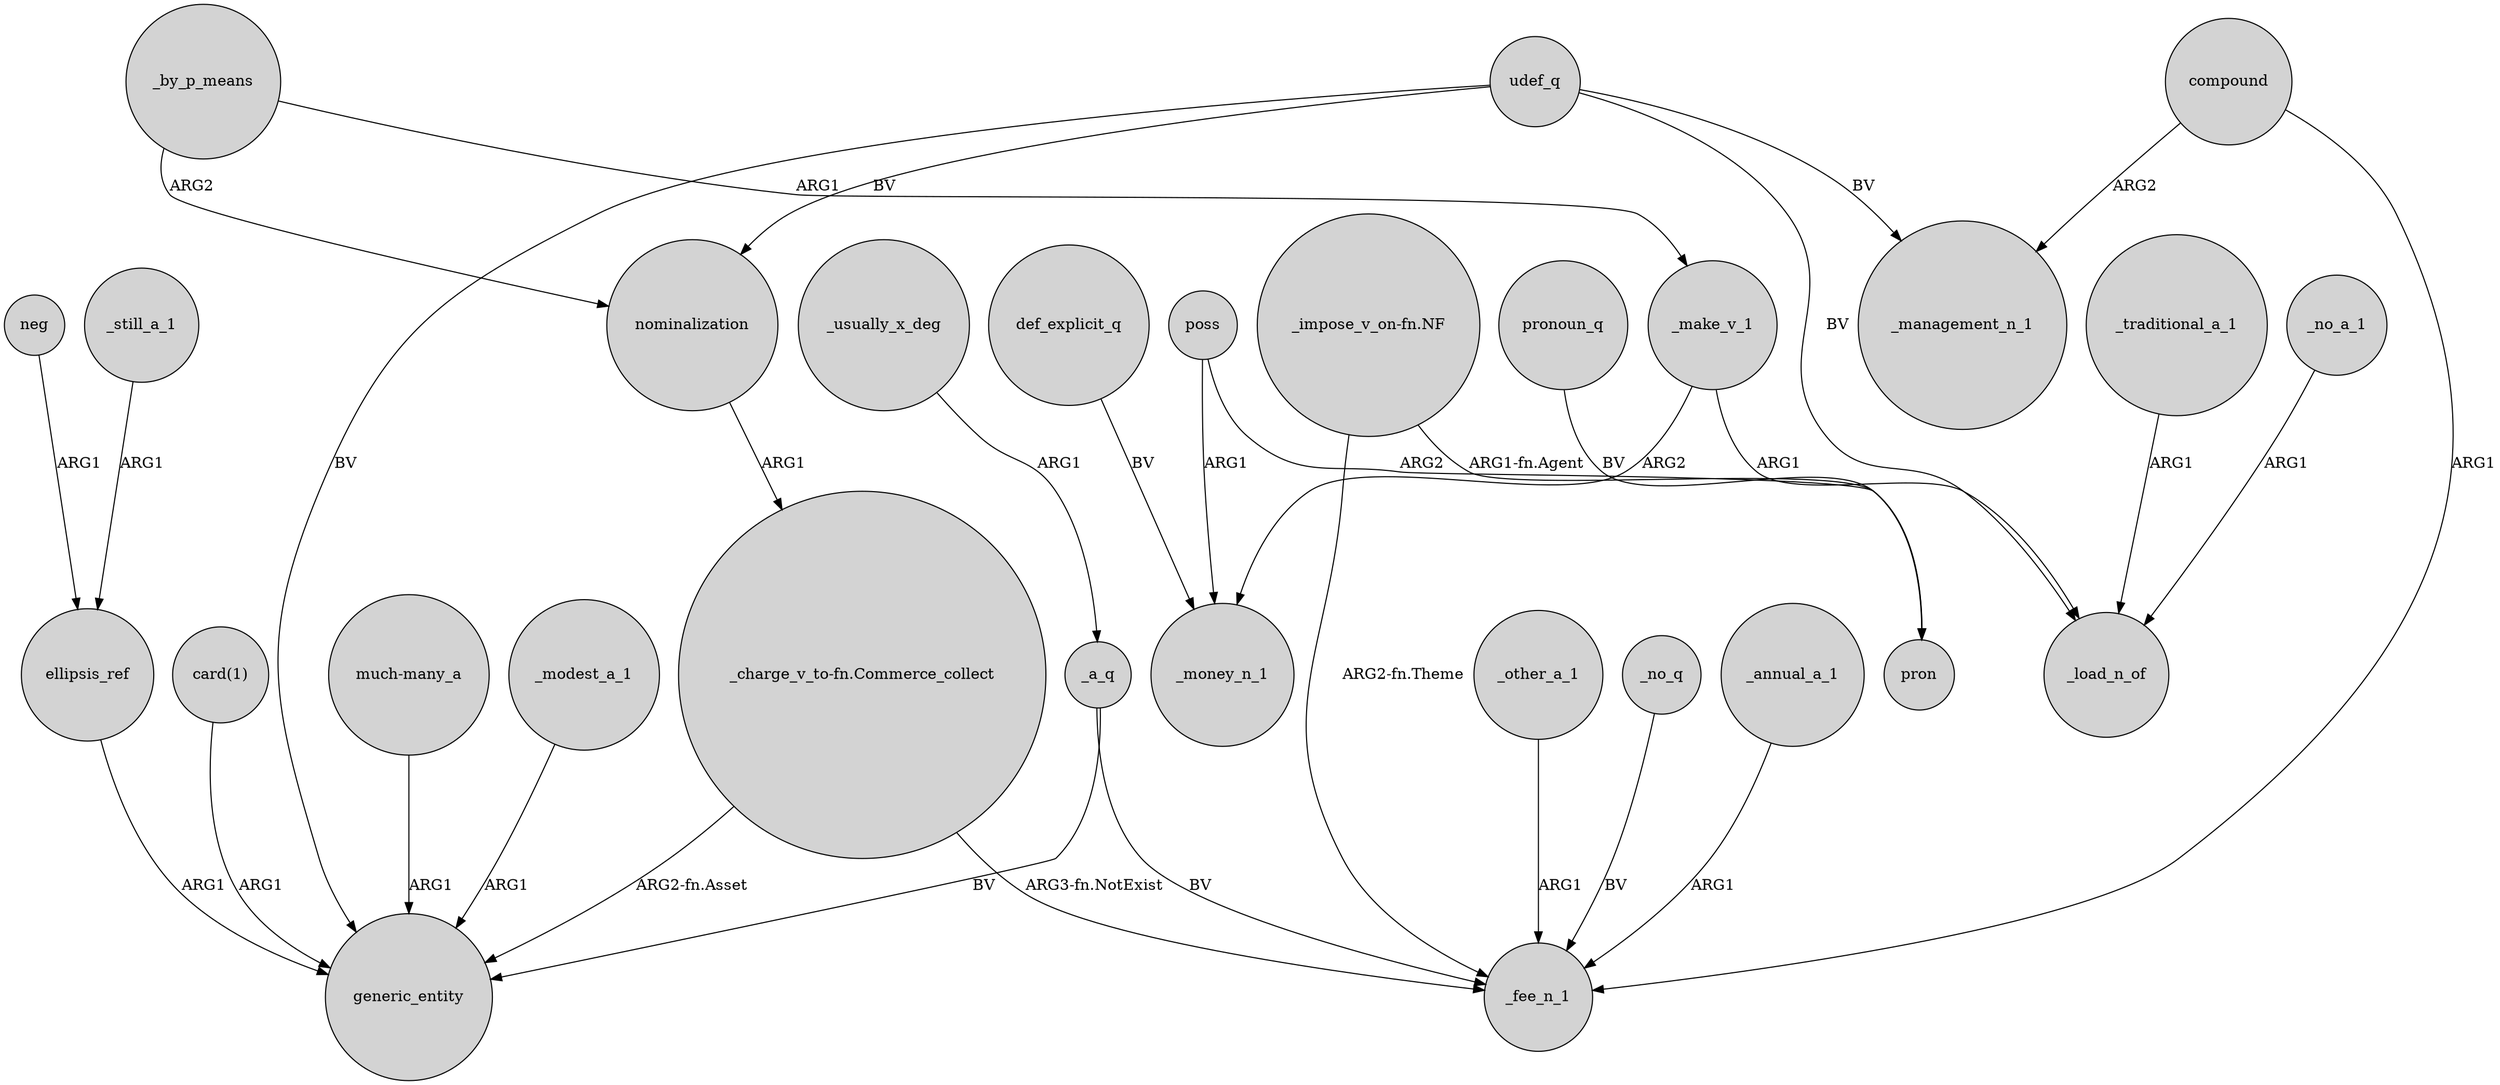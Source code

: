 digraph {
	node [shape=circle style=filled]
	_still_a_1 -> ellipsis_ref [label=ARG1]
	_by_p_means -> nominalization [label=ARG2]
	udef_q -> generic_entity [label=BV]
	poss -> pron [label=ARG2]
	"much-many_a" -> generic_entity [label=ARG1]
	_modest_a_1 -> generic_entity [label=ARG1]
	"_impose_v_on-fn.NF" -> _fee_n_1 [label="ARG2-fn.Theme"]
	_a_q -> generic_entity [label=BV]
	compound -> _management_n_1 [label=ARG2]
	udef_q -> _management_n_1 [label=BV]
	udef_q -> _load_n_of [label=BV]
	"_impose_v_on-fn.NF" -> pron [label="ARG1-fn.Agent"]
	neg -> ellipsis_ref [label=ARG1]
	pronoun_q -> pron [label=BV]
	"_charge_v_to-fn.Commerce_collect" -> generic_entity [label="ARG2-fn.Asset"]
	_make_v_1 -> _load_n_of [label=ARG1]
	_other_a_1 -> _fee_n_1 [label=ARG1]
	nominalization -> "_charge_v_to-fn.Commerce_collect" [label=ARG1]
	_usually_x_deg -> _a_q [label=ARG1]
	poss -> _money_n_1 [label=ARG1]
	udef_q -> nominalization [label=BV]
	_traditional_a_1 -> _load_n_of [label=ARG1]
	_no_a_1 -> _load_n_of [label=ARG1]
	_make_v_1 -> _money_n_1 [label=ARG2]
	_by_p_means -> _make_v_1 [label=ARG1]
	"card(1)" -> generic_entity [label=ARG1]
	_no_q -> _fee_n_1 [label=BV]
	ellipsis_ref -> generic_entity [label=ARG1]
	_a_q -> _fee_n_1 [label=BV]
	_annual_a_1 -> _fee_n_1 [label=ARG1]
	compound -> _fee_n_1 [label=ARG1]
	"_charge_v_to-fn.Commerce_collect" -> _fee_n_1 [label="ARG3-fn.NotExist"]
	def_explicit_q -> _money_n_1 [label=BV]
}
